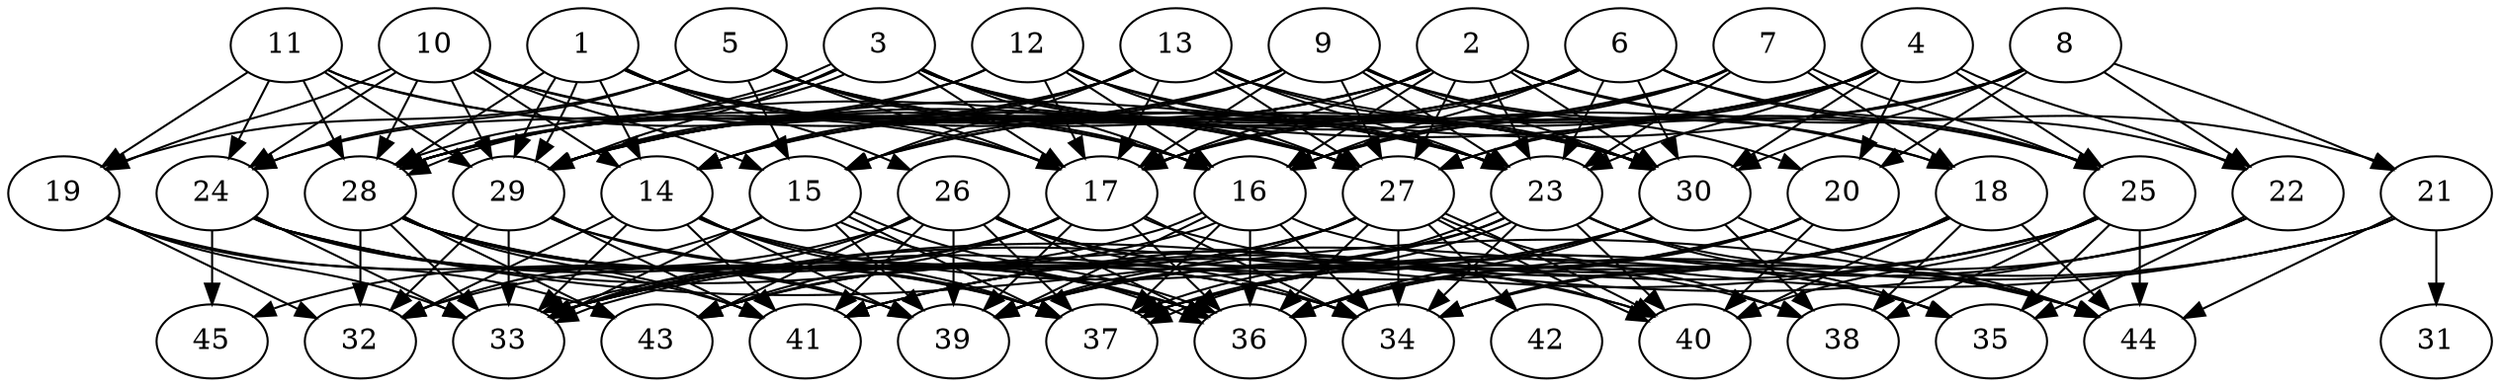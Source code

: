 // DAG automatically generated by daggen at Tue Aug  6 16:31:44 2019
// ./daggen --dot -n 45 --ccr 0.4 --fat 0.7 --regular 0.5 --density 0.8 --mindata 5242880 --maxdata 52428800 
digraph G {
  1 [size="116346880", alpha="0.10", expect_size="46538752"] 
  1 -> 14 [size ="46538752"]
  1 -> 16 [size ="46538752"]
  1 -> 17 [size ="46538752"]
  1 -> 26 [size ="46538752"]
  1 -> 27 [size ="46538752"]
  1 -> 28 [size ="46538752"]
  1 -> 29 [size ="46538752"]
  1 -> 29 [size ="46538752"]
  1 -> 30 [size ="46538752"]
  2 [size="82199040", alpha="0.11", expect_size="32879616"] 
  2 -> 14 [size ="32879616"]
  2 -> 16 [size ="32879616"]
  2 -> 17 [size ="32879616"]
  2 -> 21 [size ="32879616"]
  2 -> 23 [size ="32879616"]
  2 -> 25 [size ="32879616"]
  2 -> 27 [size ="32879616"]
  2 -> 28 [size ="32879616"]
  2 -> 29 [size ="32879616"]
  2 -> 30 [size ="32879616"]
  3 [size="16793600", alpha="0.07", expect_size="6717440"] 
  3 -> 16 [size ="6717440"]
  3 -> 17 [size ="6717440"]
  3 -> 18 [size ="6717440"]
  3 -> 23 [size ="6717440"]
  3 -> 24 [size ="6717440"]
  3 -> 27 [size ="6717440"]
  3 -> 28 [size ="6717440"]
  3 -> 28 [size ="6717440"]
  3 -> 29 [size ="6717440"]
  3 -> 30 [size ="6717440"]
  4 [size="32371200", alpha="0.04", expect_size="12948480"] 
  4 -> 15 [size ="12948480"]
  4 -> 16 [size ="12948480"]
  4 -> 17 [size ="12948480"]
  4 -> 20 [size ="12948480"]
  4 -> 22 [size ="12948480"]
  4 -> 23 [size ="12948480"]
  4 -> 25 [size ="12948480"]
  4 -> 27 [size ="12948480"]
  4 -> 28 [size ="12948480"]
  4 -> 30 [size ="12948480"]
  5 [size="114708480", alpha="0.13", expect_size="45883392"] 
  5 -> 15 [size ="45883392"]
  5 -> 16 [size ="45883392"]
  5 -> 17 [size ="45883392"]
  5 -> 19 [size ="45883392"]
  5 -> 23 [size ="45883392"]
  5 -> 24 [size ="45883392"]
  5 -> 27 [size ="45883392"]
  5 -> 30 [size ="45883392"]
  6 [size="90411520", alpha="0.04", expect_size="36164608"] 
  6 -> 14 [size ="36164608"]
  6 -> 15 [size ="36164608"]
  6 -> 16 [size ="36164608"]
  6 -> 17 [size ="36164608"]
  6 -> 22 [size ="36164608"]
  6 -> 23 [size ="36164608"]
  6 -> 25 [size ="36164608"]
  6 -> 29 [size ="36164608"]
  6 -> 30 [size ="36164608"]
  7 [size="49405440", alpha="0.13", expect_size="19762176"] 
  7 -> 16 [size ="19762176"]
  7 -> 17 [size ="19762176"]
  7 -> 18 [size ="19762176"]
  7 -> 23 [size ="19762176"]
  7 -> 25 [size ="19762176"]
  7 -> 29 [size ="19762176"]
  8 [size="77509120", alpha="0.03", expect_size="31003648"] 
  8 -> 16 [size ="31003648"]
  8 -> 20 [size ="31003648"]
  8 -> 21 [size ="31003648"]
  8 -> 22 [size ="31003648"]
  8 -> 27 [size ="31003648"]
  8 -> 29 [size ="31003648"]
  8 -> 30 [size ="31003648"]
  9 [size="101196800", alpha="0.07", expect_size="40478720"] 
  9 -> 14 [size ="40478720"]
  9 -> 15 [size ="40478720"]
  9 -> 17 [size ="40478720"]
  9 -> 18 [size ="40478720"]
  9 -> 20 [size ="40478720"]
  9 -> 23 [size ="40478720"]
  9 -> 27 [size ="40478720"]
  9 -> 28 [size ="40478720"]
  9 -> 30 [size ="40478720"]
  10 [size="123023360", alpha="0.03", expect_size="49209344"] 
  10 -> 14 [size ="49209344"]
  10 -> 15 [size ="49209344"]
  10 -> 16 [size ="49209344"]
  10 -> 19 [size ="49209344"]
  10 -> 23 [size ="49209344"]
  10 -> 24 [size ="49209344"]
  10 -> 28 [size ="49209344"]
  10 -> 29 [size ="49209344"]
  11 [size="75860480", alpha="0.17", expect_size="30344192"] 
  11 -> 17 [size ="30344192"]
  11 -> 19 [size ="30344192"]
  11 -> 24 [size ="30344192"]
  11 -> 27 [size ="30344192"]
  11 -> 28 [size ="30344192"]
  11 -> 29 [size ="30344192"]
  12 [size="14609920", alpha="0.10", expect_size="5843968"] 
  12 -> 16 [size ="5843968"]
  12 -> 17 [size ="5843968"]
  12 -> 23 [size ="5843968"]
  12 -> 27 [size ="5843968"]
  12 -> 28 [size ="5843968"]
  12 -> 29 [size ="5843968"]
  12 -> 30 [size ="5843968"]
  13 [size="78645760", alpha="0.16", expect_size="31458304"] 
  13 -> 14 [size ="31458304"]
  13 -> 15 [size ="31458304"]
  13 -> 17 [size ="31458304"]
  13 -> 23 [size ="31458304"]
  13 -> 25 [size ="31458304"]
  13 -> 27 [size ="31458304"]
  13 -> 28 [size ="31458304"]
  13 -> 29 [size ="31458304"]
  13 -> 30 [size ="31458304"]
  14 [size="117143040", alpha="0.17", expect_size="46857216"] 
  14 -> 32 [size ="46857216"]
  14 -> 33 [size ="46857216"]
  14 -> 35 [size ="46857216"]
  14 -> 36 [size ="46857216"]
  14 -> 37 [size ="46857216"]
  14 -> 39 [size ="46857216"]
  14 -> 41 [size ="46857216"]
  15 [size="20531200", alpha="0.12", expect_size="8212480"] 
  15 -> 32 [size ="8212480"]
  15 -> 33 [size ="8212480"]
  15 -> 36 [size ="8212480"]
  15 -> 36 [size ="8212480"]
  15 -> 37 [size ="8212480"]
  15 -> 39 [size ="8212480"]
  16 [size="94535680", alpha="0.03", expect_size="37814272"] 
  16 -> 33 [size ="37814272"]
  16 -> 33 [size ="37814272"]
  16 -> 34 [size ="37814272"]
  16 -> 36 [size ="37814272"]
  16 -> 37 [size ="37814272"]
  16 -> 39 [size ="37814272"]
  16 -> 44 [size ="37814272"]
  17 [size="119851520", alpha="0.04", expect_size="47940608"] 
  17 -> 32 [size ="47940608"]
  17 -> 33 [size ="47940608"]
  17 -> 34 [size ="47940608"]
  17 -> 35 [size ="47940608"]
  17 -> 36 [size ="47940608"]
  17 -> 39 [size ="47940608"]
  17 -> 43 [size ="47940608"]
  18 [size="78753280", alpha="0.15", expect_size="31501312"] 
  18 -> 34 [size ="31501312"]
  18 -> 38 [size ="31501312"]
  18 -> 39 [size ="31501312"]
  18 -> 40 [size ="31501312"]
  18 -> 41 [size ="31501312"]
  18 -> 44 [size ="31501312"]
  19 [size="98158080", alpha="0.13", expect_size="39263232"] 
  19 -> 32 [size ="39263232"]
  19 -> 33 [size ="39263232"]
  19 -> 39 [size ="39263232"]
  19 -> 43 [size ="39263232"]
  20 [size="20390400", alpha="0.01", expect_size="8156160"] 
  20 -> 33 [size ="8156160"]
  20 -> 36 [size ="8156160"]
  20 -> 39 [size ="8156160"]
  20 -> 40 [size ="8156160"]
  21 [size="35235840", alpha="0.06", expect_size="14094336"] 
  21 -> 31 [size ="14094336"]
  21 -> 36 [size ="14094336"]
  21 -> 37 [size ="14094336"]
  21 -> 41 [size ="14094336"]
  21 -> 44 [size ="14094336"]
  22 [size="15700480", alpha="0.03", expect_size="6280192"] 
  22 -> 33 [size ="6280192"]
  22 -> 34 [size ="6280192"]
  22 -> 35 [size ="6280192"]
  22 -> 37 [size ="6280192"]
  23 [size="72389120", alpha="0.20", expect_size="28955648"] 
  23 -> 34 [size ="28955648"]
  23 -> 35 [size ="28955648"]
  23 -> 37 [size ="28955648"]
  23 -> 37 [size ="28955648"]
  23 -> 39 [size ="28955648"]
  23 -> 40 [size ="28955648"]
  23 -> 43 [size ="28955648"]
  23 -> 44 [size ="28955648"]
  24 [size="50631680", alpha="0.01", expect_size="20252672"] 
  24 -> 33 [size ="20252672"]
  24 -> 36 [size ="20252672"]
  24 -> 37 [size ="20252672"]
  24 -> 40 [size ="20252672"]
  24 -> 41 [size ="20252672"]
  24 -> 44 [size ="20252672"]
  24 -> 45 [size ="20252672"]
  25 [size="33003520", alpha="0.19", expect_size="13201408"] 
  25 -> 33 [size ="13201408"]
  25 -> 35 [size ="13201408"]
  25 -> 36 [size ="13201408"]
  25 -> 38 [size ="13201408"]
  25 -> 40 [size ="13201408"]
  25 -> 41 [size ="13201408"]
  25 -> 44 [size ="13201408"]
  26 [size="102599680", alpha="0.10", expect_size="41039872"] 
  26 -> 33 [size ="41039872"]
  26 -> 34 [size ="41039872"]
  26 -> 36 [size ="41039872"]
  26 -> 37 [size ="41039872"]
  26 -> 38 [size ="41039872"]
  26 -> 39 [size ="41039872"]
  26 -> 40 [size ="41039872"]
  26 -> 41 [size ="41039872"]
  26 -> 43 [size ="41039872"]
  26 -> 45 [size ="41039872"]
  27 [size="119362560", alpha="0.07", expect_size="47745024"] 
  27 -> 33 [size ="47745024"]
  27 -> 34 [size ="47745024"]
  27 -> 36 [size ="47745024"]
  27 -> 38 [size ="47745024"]
  27 -> 39 [size ="47745024"]
  27 -> 40 [size ="47745024"]
  27 -> 40 [size ="47745024"]
  27 -> 42 [size ="47745024"]
  27 -> 43 [size ="47745024"]
  28 [size="23464960", alpha="0.15", expect_size="9385984"] 
  28 -> 32 [size ="9385984"]
  28 -> 33 [size ="9385984"]
  28 -> 34 [size ="9385984"]
  28 -> 36 [size ="9385984"]
  28 -> 37 [size ="9385984"]
  28 -> 39 [size ="9385984"]
  28 -> 41 [size ="9385984"]
  28 -> 43 [size ="9385984"]
  29 [size="114206720", alpha="0.18", expect_size="45682688"] 
  29 -> 32 [size ="45682688"]
  29 -> 33 [size ="45682688"]
  29 -> 34 [size ="45682688"]
  29 -> 37 [size ="45682688"]
  29 -> 41 [size ="45682688"]
  30 [size="73075200", alpha="0.20", expect_size="29230080"] 
  30 -> 36 [size ="29230080"]
  30 -> 37 [size ="29230080"]
  30 -> 38 [size ="29230080"]
  30 -> 43 [size ="29230080"]
  30 -> 44 [size ="29230080"]
  31 [size="76687360", alpha="0.12", expect_size="30674944"] 
  32 [size="110323200", alpha="0.04", expect_size="44129280"] 
  33 [size="125109760", alpha="0.08", expect_size="50043904"] 
  34 [size="124733440", alpha="0.09", expect_size="49893376"] 
  35 [size="128458240", alpha="0.12", expect_size="51383296"] 
  36 [size="119925760", alpha="0.08", expect_size="47970304"] 
  37 [size="58470400", alpha="0.03", expect_size="23388160"] 
  38 [size="98362880", alpha="0.08", expect_size="39345152"] 
  39 [size="68072960", alpha="0.09", expect_size="27229184"] 
  40 [size="55695360", alpha="0.10", expect_size="22278144"] 
  41 [size="53181440", alpha="0.15", expect_size="21272576"] 
  42 [size="123289600", alpha="0.00", expect_size="49315840"] 
  43 [size="31590400", alpha="0.16", expect_size="12636160"] 
  44 [size="79552000", alpha="0.18", expect_size="31820800"] 
  45 [size="17323520", alpha="0.03", expect_size="6929408"] 
}
